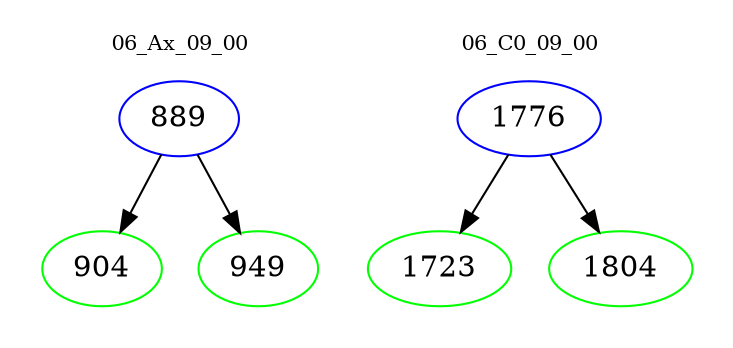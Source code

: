 digraph{
subgraph cluster_0 {
color = white
label = "06_Ax_09_00";
fontsize=10;
T0_889 [label="889", color="blue"]
T0_889 -> T0_904 [color="black"]
T0_904 [label="904", color="green"]
T0_889 -> T0_949 [color="black"]
T0_949 [label="949", color="green"]
}
subgraph cluster_1 {
color = white
label = "06_C0_09_00";
fontsize=10;
T1_1776 [label="1776", color="blue"]
T1_1776 -> T1_1723 [color="black"]
T1_1723 [label="1723", color="green"]
T1_1776 -> T1_1804 [color="black"]
T1_1804 [label="1804", color="green"]
}
}
